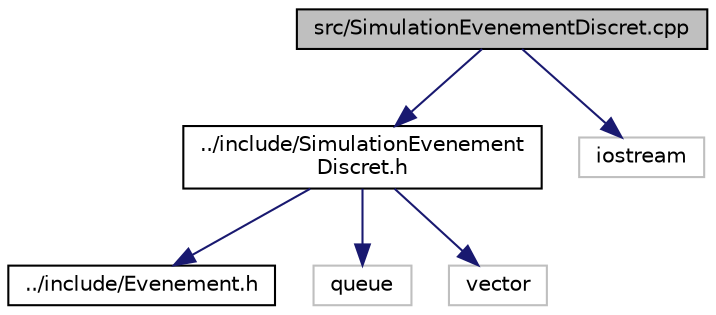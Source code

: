 digraph "src/SimulationEvenementDiscret.cpp"
{
  edge [fontname="Helvetica",fontsize="10",labelfontname="Helvetica",labelfontsize="10"];
  node [fontname="Helvetica",fontsize="10",shape=record];
  Node0 [label="src/SimulationEvenementDiscret.cpp",height=0.2,width=0.4,color="black", fillcolor="grey75", style="filled", fontcolor="black"];
  Node0 -> Node1 [color="midnightblue",fontsize="10",style="solid",fontname="Helvetica"];
  Node1 [label="../include/SimulationEvenement\lDiscret.h",height=0.2,width=0.4,color="black", fillcolor="white", style="filled",URL="$SimulationEvenementDiscret_8h.html",tooltip="Classe SimulationEvenementDiscret, Simulation base class et implémente la classe CompareEvenement. "];
  Node1 -> Node2 [color="midnightblue",fontsize="10",style="solid",fontname="Helvetica"];
  Node2 [label="../include/Evenement.h",height=0.2,width=0.4,color="black", fillcolor="white", style="filled",URL="$Evenement_8h.html",tooltip="Classe Evenement, Arrivee & Depart base class. "];
  Node1 -> Node3 [color="midnightblue",fontsize="10",style="solid",fontname="Helvetica"];
  Node3 [label="queue",height=0.2,width=0.4,color="grey75", fillcolor="white", style="filled"];
  Node1 -> Node4 [color="midnightblue",fontsize="10",style="solid",fontname="Helvetica"];
  Node4 [label="vector",height=0.2,width=0.4,color="grey75", fillcolor="white", style="filled"];
  Node0 -> Node5 [color="midnightblue",fontsize="10",style="solid",fontname="Helvetica"];
  Node5 [label="iostream",height=0.2,width=0.4,color="grey75", fillcolor="white", style="filled"];
}
